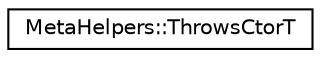 digraph "Graphical Class Hierarchy"
{
  edge [fontname="Helvetica",fontsize="10",labelfontname="Helvetica",labelfontsize="10"];
  node [fontname="Helvetica",fontsize="10",shape=record];
  rankdir="LR";
  Node0 [label="MetaHelpers::ThrowsCtorT",height=0.2,width=0.4,color="black", fillcolor="white", style="filled",URL="$struct_meta_helpers_1_1_throws_ctor_t.html"];
}
